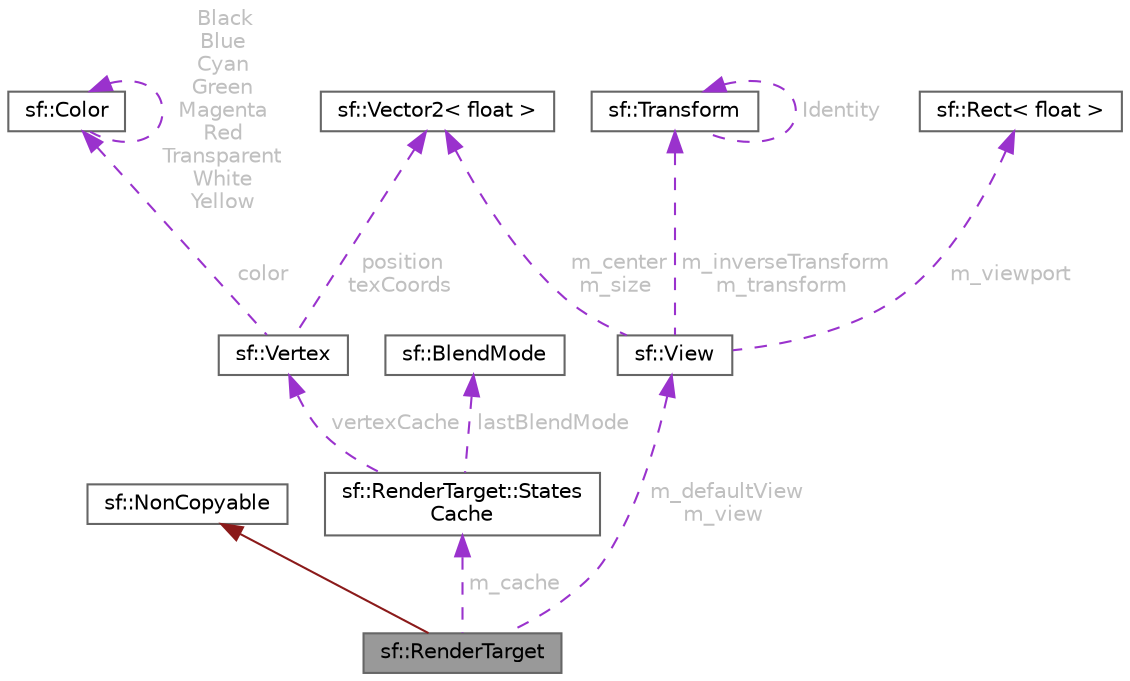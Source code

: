 digraph "sf::RenderTarget"
{
 // INTERACTIVE_SVG=YES
 // LATEX_PDF_SIZE
  bgcolor="transparent";
  edge [fontname=Helvetica,fontsize=10,labelfontname=Helvetica,labelfontsize=10];
  node [fontname=Helvetica,fontsize=10,shape=box,height=0.2,width=0.4];
  Node1 [id="Node000001",label="sf::RenderTarget",height=0.2,width=0.4,color="gray40", fillcolor="grey60", style="filled", fontcolor="black",tooltip="Base class for all render targets (window, texture, ...)"];
  Node2 -> Node1 [id="edge1_Node000001_Node000002",dir="back",color="firebrick4",style="solid",tooltip=" "];
  Node2 [id="Node000002",label="sf::NonCopyable",height=0.2,width=0.4,color="gray40", fillcolor="white", style="filled",URL="$a01897.html",tooltip="Utility class that makes any derived class non-copyable."];
  Node3 -> Node1 [id="edge2_Node000001_Node000003",dir="back",color="darkorchid3",style="dashed",tooltip=" ",label=" m_defaultView\nm_view",fontcolor="grey" ];
  Node3 [id="Node000003",label="sf::View",height=0.2,width=0.4,color="gray40", fillcolor="white", style="filled",URL="$a01809.html",tooltip="2D camera that defines what region is shown on screen"];
  Node4 -> Node3 [id="edge3_Node000003_Node000004",dir="back",color="darkorchid3",style="dashed",tooltip=" ",label=" m_center\nm_size",fontcolor="grey" ];
  Node4 [id="Node000004",label="sf::Vector2\< float \>",height=0.2,width=0.4,color="gray40", fillcolor="white", style="filled",URL="$a01953.html",tooltip=" "];
  Node5 -> Node3 [id="edge4_Node000003_Node000005",dir="back",color="darkorchid3",style="dashed",tooltip=" ",label=" m_viewport",fontcolor="grey" ];
  Node5 [id="Node000005",label="sf::Rect\< float \>",height=0.2,width=0.4,color="gray40", fillcolor="white", style="filled",URL="$a01737.html",tooltip=" "];
  Node6 -> Node3 [id="edge5_Node000003_Node000006",dir="back",color="darkorchid3",style="dashed",tooltip=" ",label=" m_inverseTransform\nm_transform",fontcolor="grey" ];
  Node6 [id="Node000006",label="sf::Transform",height=0.2,width=0.4,color="gray40", fillcolor="white", style="filled",URL="$a01789.html",tooltip="Define a 3x3 transform matrix."];
  Node6 -> Node6 [id="edge6_Node000006_Node000006",dir="back",color="darkorchid3",style="dashed",tooltip=" ",label=" Identity",fontcolor="grey" ];
  Node7 -> Node1 [id="edge7_Node000001_Node000007",dir="back",color="darkorchid3",style="dashed",tooltip=" ",label=" m_cache",fontcolor="grey" ];
  Node7 [id="Node000007",label="sf::RenderTarget::States\lCache",height=0.2,width=0.4,color="gray40", fillcolor="white", style="filled",URL="$a01753.html",tooltip="Render states cache."];
  Node8 -> Node7 [id="edge8_Node000007_Node000008",dir="back",color="darkorchid3",style="dashed",tooltip=" ",label=" lastBlendMode",fontcolor="grey" ];
  Node8 [id="Node000008",label="sf::BlendMode",height=0.2,width=0.4,color="gray40", fillcolor="white", style="filled",URL="$a01677.html",tooltip="Blending modes for drawing."];
  Node9 -> Node7 [id="edge9_Node000007_Node000009",dir="back",color="darkorchid3",style="dashed",tooltip=" ",label=" vertexCache",fontcolor="grey" ];
  Node9 [id="Node000009",label="sf::Vertex",height=0.2,width=0.4,color="gray40", fillcolor="white", style="filled",URL="$a01797.html",tooltip="Define a point with color and texture coordinates."];
  Node4 -> Node9 [id="edge10_Node000009_Node000004",dir="back",color="darkorchid3",style="dashed",tooltip=" ",label=" position\ntexCoords",fontcolor="grey" ];
  Node10 -> Node9 [id="edge11_Node000009_Node000010",dir="back",color="darkorchid3",style="dashed",tooltip=" ",label=" color",fontcolor="grey" ];
  Node10 [id="Node000010",label="sf::Color",height=0.2,width=0.4,color="gray40", fillcolor="white", style="filled",URL="$a01685.html",tooltip="Utility class for manipulating RGBA colors."];
  Node10 -> Node10 [id="edge12_Node000010_Node000010",dir="back",color="darkorchid3",style="dashed",tooltip=" ",label=" Black\nBlue\nCyan\nGreen\nMagenta\nRed\nTransparent\nWhite\nYellow",fontcolor="grey" ];
}
